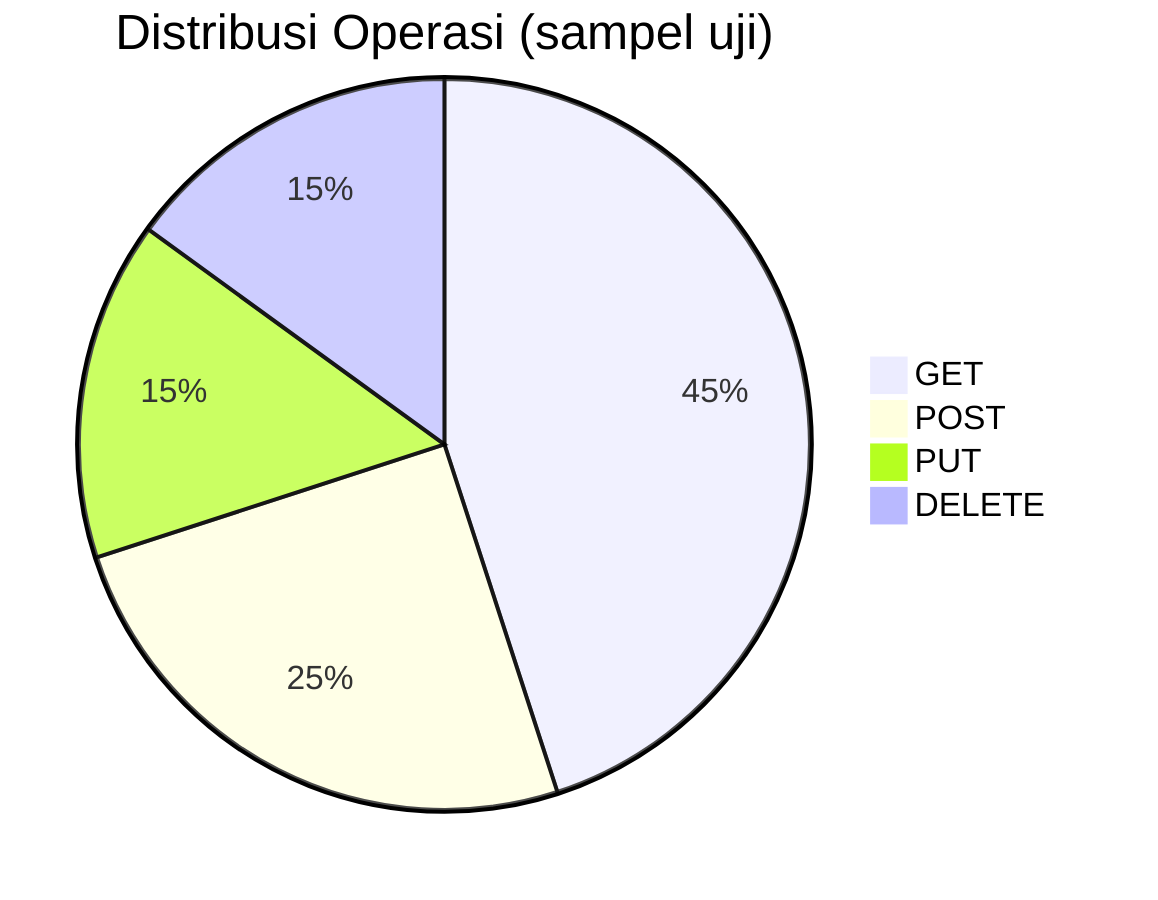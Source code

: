 %% Sinkronisasi Data dengan Database - Distribusi Operasi
%% Export: db_sync_distribution.png
pie title Distribusi Operasi (sampel uji)
  "GET" : 45
  "POST" : 25
  "PUT" : 15
  "DELETE" : 15